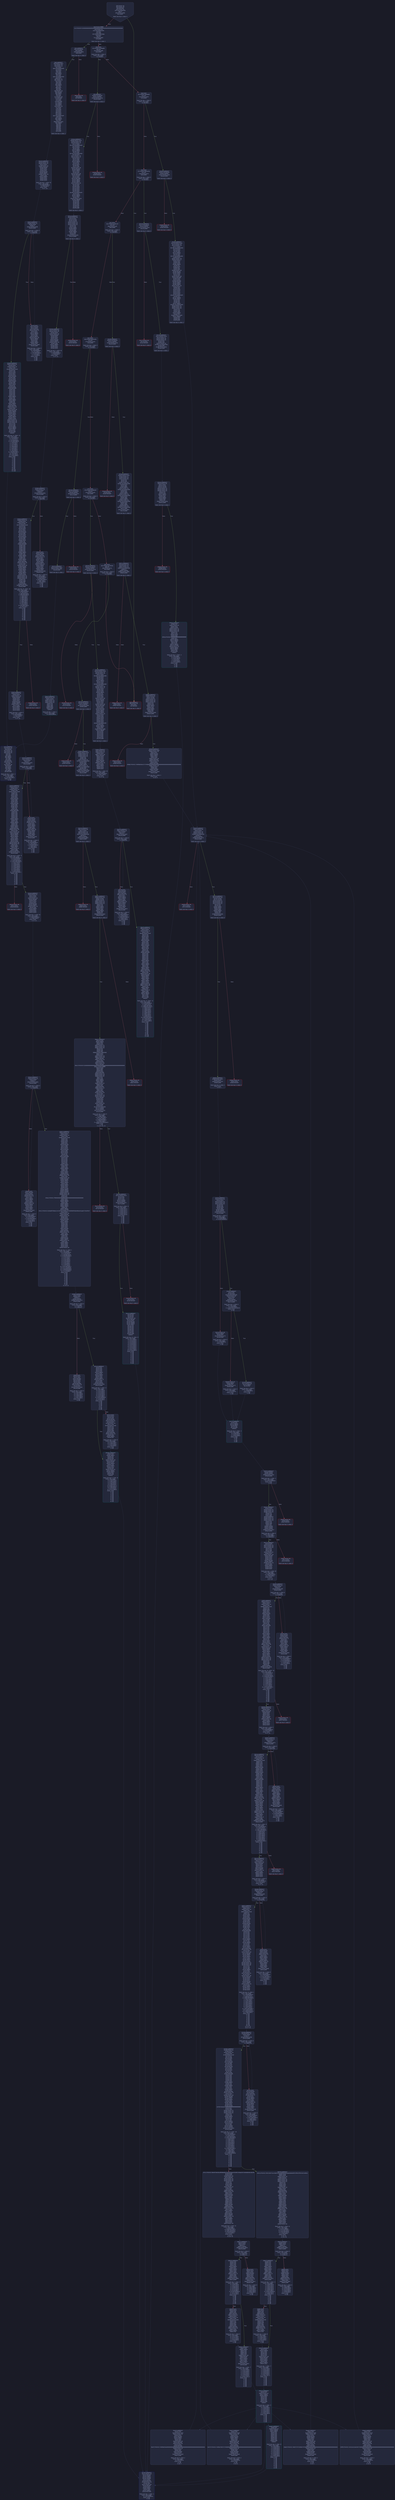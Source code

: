 digraph G {
    node [shape=box, style="filled, rounded", color="#565f89", fontcolor="#c0caf5", fontname="Helvetica", fillcolor="#24283b"];
    edge [color="#414868", fontcolor="#c0caf5", fontname="Helvetica"];
    bgcolor="#1a1b26";
    0 [ label = "[00] PUSH1 60
[02] PUSH1 40
[04] MSTORE
[05] PUSH1 04
[07] CALLDATASIZE
[08] LT
[09] PUSH2 008d
[0c] JUMPI

Stack size req: 0, sizeΔ: 0
" shape = invhouse]
    1 [ label = "[0d] PUSH4 ffffffff
[12] PUSH29 0100000000000000000000000000000000000000000000000000000000
[30] PUSH1 00
[32] CALLDATALOAD
[33] DIV
[34] AND
[35] PUSH4 04433bbc
[3a] DUP2
[3b] EQ
[3c] PUSH2 0092
[3f] JUMPI

Stack size req: 0, sizeΔ: 1
"]
    2 [ label = "[40] DUP1
[41] PUSH4 1078ad80
[46] EQ
[47] PUSH2 00ff
[4a] JUMPI

Stack size req: 1, sizeΔ: 0
Entry->Op usage:
	0->70:EQ:1
"]
    3 [ label = "[4b] DUP1
[4c] PUSH4 3f0ed0df
[51] EQ
[52] PUSH2 0164
[55] JUMPI

Stack size req: 1, sizeΔ: 0
Entry->Op usage:
	0->81:EQ:1
"]
    4 [ label = "[56] DUP1
[57] PUSH4 4fb2e45d
[5c] EQ
[5d] PUSH2 01c0
[60] JUMPI

Stack size req: 1, sizeΔ: 0
Entry->Op usage:
	0->92:EQ:1
"]
    5 [ label = "[61] DUP1
[62] PUSH4 6eadcc87
[67] EQ
[68] PUSH2 01df
[6b] JUMPI

Stack size req: 1, sizeΔ: 0
Entry->Op usage:
	0->103:EQ:1
"]
    6 [ label = "[6c] DUP1
[6d] PUSH4 8da5cb5b
[72] EQ
[73] PUSH2 0216
[76] JUMPI

Stack size req: 1, sizeΔ: 0
Entry->Op usage:
	0->114:EQ:1
"]
    7 [ label = "[77] DUP1
[78] PUSH4 d5eb0cbf
[7d] EQ
[7e] PUSH2 0229
[81] JUMPI

Stack size req: 1, sizeΔ: 0
Entry->Op usage:
	0->125:EQ:1
"]
    8 [ label = "[82] DUP1
[83] PUSH4 eee78595
[88] EQ
[89] PUSH2 027a
[8c] JUMPI

Stack size req: 1, sizeΔ: 0
Entry->Op usage:
	0->136:EQ:1
"]
    9 [ label = "[8d] JUMPDEST
[8e] PUSH1 00
[90] DUP1
[91] REVERT

Stack size req: 0, sizeΔ: 0
" color = "red"]
    10 [ label = "[92] JUMPDEST
[93] CALLVALUE
[94] ISZERO
[95] PUSH2 009d
[98] JUMPI

Stack size req: 0, sizeΔ: 0
"]
    11 [ label = "[99] PUSH1 00
[9b] DUP1
[9c] REVERT

Stack size req: 0, sizeΔ: 0
" color = "red"]
    12 [ label = "[9d] JUMPDEST
[9e] PUSH2 00e3
[a1] PUSH1 04
[a3] PUSH1 24
[a5] DUP2
[a6] CALLDATALOAD
[a7] DUP2
[a8] DUP2
[a9] ADD
[aa] SWAP1
[ab] DUP4
[ac] ADD
[ad] CALLDATALOAD
[ae] DUP1
[af] PUSH1 20
[b1] PUSH1 1f
[b3] DUP3
[b4] ADD
[b5] DUP2
[b6] SWAP1
[b7] DIV
[b8] DUP2
[b9] MUL
[ba] ADD
[bb] PUSH1 40
[bd] MLOAD
[be] SWAP1
[bf] DUP2
[c0] ADD
[c1] PUSH1 40
[c3] MSTORE
[c4] DUP2
[c5] DUP2
[c6] MSTORE
[c7] SWAP3
[c8] SWAP2
[c9] SWAP1
[ca] PUSH1 20
[cc] DUP5
[cd] ADD
[ce] DUP4
[cf] DUP4
[d0] DUP1
[d1] DUP3
[d2] DUP5
[d3] CALLDATACOPY
[d4] POP
[d5] SWAP5
[d6] SWAP7
[d7] POP
[d8] PUSH2 02a2
[db] SWAP6
[dc] POP
[dd] POP
[de] POP
[df] POP
[e0] POP
[e1] POP
[e2] JUMP

Stack size req: 0, sizeΔ: 2
"]
    13 [ label = "[e3] JUMPDEST
[e4] PUSH1 40
[e6] MLOAD
[e7] PUSH1 01
[e9] PUSH1 a0
[eb] PUSH1 02
[ed] EXP
[ee] SUB
[ef] SWAP1
[f0] SWAP2
[f1] AND
[f2] DUP2
[f3] MSTORE
[f4] PUSH1 20
[f6] ADD
[f7] PUSH1 40
[f9] MLOAD
[fa] DUP1
[fb] SWAP2
[fc] SUB
[fd] SWAP1
[fe] RETURN

Stack size req: 1, sizeΔ: -1
Entry->Op usage:
	0->241:AND:0
	0->243:MSTORE:1
Entry->Exit:
	0->😵
" color = "darkblue"]
    14 [ label = "[ff] JUMPDEST
[0100] CALLVALUE
[0101] ISZERO
[0102] PUSH2 010a
[0105] JUMPI

Stack size req: 0, sizeΔ: 0
"]
    15 [ label = "[0106] PUSH1 00
[0108] DUP1
[0109] REVERT

Stack size req: 0, sizeΔ: 0
" color = "red"]
    16 [ label = "[010a] JUMPDEST
[010b] PUSH2 0150
[010e] PUSH1 04
[0110] PUSH1 24
[0112] DUP2
[0113] CALLDATALOAD
[0114] DUP2
[0115] DUP2
[0116] ADD
[0117] SWAP1
[0118] DUP4
[0119] ADD
[011a] CALLDATALOAD
[011b] DUP1
[011c] PUSH1 20
[011e] PUSH1 1f
[0120] DUP3
[0121] ADD
[0122] DUP2
[0123] SWAP1
[0124] DIV
[0125] DUP2
[0126] MUL
[0127] ADD
[0128] PUSH1 40
[012a] MLOAD
[012b] SWAP1
[012c] DUP2
[012d] ADD
[012e] PUSH1 40
[0130] MSTORE
[0131] DUP2
[0132] DUP2
[0133] MSTORE
[0134] SWAP3
[0135] SWAP2
[0136] SWAP1
[0137] PUSH1 20
[0139] DUP5
[013a] ADD
[013b] DUP4
[013c] DUP4
[013d] DUP1
[013e] DUP3
[013f] DUP5
[0140] CALLDATACOPY
[0141] POP
[0142] SWAP5
[0143] SWAP7
[0144] POP
[0145] PUSH2 031a
[0148] SWAP6
[0149] POP
[014a] POP
[014b] POP
[014c] POP
[014d] POP
[014e] POP
[014f] JUMP

Stack size req: 0, sizeΔ: 2
"]
    17 [ label = "[0150] JUMPDEST
[0151] PUSH1 40
[0153] MLOAD
[0154] SWAP1
[0155] ISZERO
[0156] ISZERO
[0157] DUP2
[0158] MSTORE
[0159] PUSH1 20
[015b] ADD
[015c] PUSH1 40
[015e] MLOAD
[015f] DUP1
[0160] SWAP2
[0161] SUB
[0162] SWAP1
[0163] RETURN

Stack size req: 1, sizeΔ: -1
Entry->Op usage:
	0->341:ISZERO:0
Entry->Exit:
	0->😵
" color = "darkblue"]
    18 [ label = "[0164] JUMPDEST
[0165] CALLVALUE
[0166] ISZERO
[0167] PUSH2 016f
[016a] JUMPI

Stack size req: 0, sizeΔ: 0
"]
    19 [ label = "[016b] PUSH1 00
[016d] DUP1
[016e] REVERT

Stack size req: 0, sizeΔ: 0
" color = "red"]
    20 [ label = "[016f] JUMPDEST
[0170] PUSH2 0150
[0173] PUSH1 04
[0175] PUSH1 24
[0177] DUP2
[0178] CALLDATALOAD
[0179] DUP2
[017a] DUP2
[017b] ADD
[017c] SWAP1
[017d] DUP4
[017e] ADD
[017f] CALLDATALOAD
[0180] DUP1
[0181] PUSH1 20
[0183] PUSH1 1f
[0185] DUP3
[0186] ADD
[0187] DUP2
[0188] SWAP1
[0189] DIV
[018a] DUP2
[018b] MUL
[018c] ADD
[018d] PUSH1 40
[018f] MLOAD
[0190] SWAP1
[0191] DUP2
[0192] ADD
[0193] PUSH1 40
[0195] MSTORE
[0196] DUP2
[0197] DUP2
[0198] MSTORE
[0199] SWAP3
[019a] SWAP2
[019b] SWAP1
[019c] PUSH1 20
[019e] DUP5
[019f] ADD
[01a0] DUP4
[01a1] DUP4
[01a2] DUP1
[01a3] DUP3
[01a4] DUP5
[01a5] CALLDATACOPY
[01a6] POP
[01a7] SWAP5
[01a8] SWAP7
[01a9] POP
[01aa] POP
[01ab] POP
[01ac] SWAP3
[01ad] CALLDATALOAD
[01ae] PUSH1 01
[01b0] PUSH1 a0
[01b2] PUSH1 02
[01b4] EXP
[01b5] SUB
[01b6] AND
[01b7] SWAP3
[01b8] POP
[01b9] PUSH2 0560
[01bc] SWAP2
[01bd] POP
[01be] POP
[01bf] JUMP

Stack size req: 0, sizeΔ: 3
"]
    21 [ label = "[01c0] JUMPDEST
[01c1] CALLVALUE
[01c2] ISZERO
[01c3] PUSH2 01cb
[01c6] JUMPI

Stack size req: 0, sizeΔ: 0
"]
    22 [ label = "[01c7] PUSH1 00
[01c9] DUP1
[01ca] REVERT

Stack size req: 0, sizeΔ: 0
" color = "red"]
    23 [ label = "[01cb] JUMPDEST
[01cc] PUSH2 0150
[01cf] PUSH1 01
[01d1] PUSH1 a0
[01d3] PUSH1 02
[01d5] EXP
[01d6] SUB
[01d7] PUSH1 04
[01d9] CALLDATALOAD
[01da] AND
[01db] PUSH2 092e
[01de] JUMP

Stack size req: 0, sizeΔ: 2
"]
    24 [ label = "[01df] JUMPDEST
[01e0] CALLVALUE
[01e1] ISZERO
[01e2] PUSH2 01ea
[01e5] JUMPI

Stack size req: 0, sizeΔ: 0
"]
    25 [ label = "[01e6] PUSH1 00
[01e8] DUP1
[01e9] REVERT

Stack size req: 0, sizeΔ: 0
" color = "red"]
    26 [ label = "[01ea] JUMPDEST
[01eb] PUSH2 0150
[01ee] PUSH1 01
[01f0] PUSH1 a0
[01f2] PUSH1 02
[01f4] EXP
[01f5] SUB
[01f6] PUSH1 04
[01f8] CALLDATALOAD
[01f9] DUP2
[01fa] AND
[01fb] SWAP1
[01fc] PUSH1 24
[01fe] CALLDATALOAD
[01ff] DUP2
[0200] AND
[0201] SWAP1
[0202] PUSH1 44
[0204] CALLDATALOAD
[0205] DUP2
[0206] AND
[0207] SWAP1
[0208] PUSH1 64
[020a] CALLDATALOAD
[020b] DUP2
[020c] AND
[020d] SWAP1
[020e] PUSH1 84
[0210] CALLDATALOAD
[0211] AND
[0212] PUSH2 097c
[0215] JUMP

Stack size req: 0, sizeΔ: 6
"]
    27 [ label = "[0216] JUMPDEST
[0217] CALLVALUE
[0218] ISZERO
[0219] PUSH2 0221
[021c] JUMPI

Stack size req: 0, sizeΔ: 0
"]
    28 [ label = "[021d] PUSH1 00
[021f] DUP1
[0220] REVERT

Stack size req: 0, sizeΔ: 0
" color = "red"]
    29 [ label = "[0221] JUMPDEST
[0222] PUSH2 00e3
[0225] PUSH2 0aec
[0228] JUMP

Stack size req: 0, sizeΔ: 1
"]
    30 [ label = "[0229] JUMPDEST
[022a] CALLVALUE
[022b] ISZERO
[022c] PUSH2 0234
[022f] JUMPI

Stack size req: 0, sizeΔ: 0
"]
    31 [ label = "[0230] PUSH1 00
[0232] DUP1
[0233] REVERT

Stack size req: 0, sizeΔ: 0
" color = "red"]
    32 [ label = "[0234] JUMPDEST
[0235] PUSH2 0150
[0238] PUSH1 04
[023a] PUSH1 24
[023c] DUP2
[023d] CALLDATALOAD
[023e] DUP2
[023f] DUP2
[0240] ADD
[0241] SWAP1
[0242] DUP4
[0243] ADD
[0244] CALLDATALOAD
[0245] DUP1
[0246] PUSH1 20
[0248] PUSH1 1f
[024a] DUP3
[024b] ADD
[024c] DUP2
[024d] SWAP1
[024e] DIV
[024f] DUP2
[0250] MUL
[0251] ADD
[0252] PUSH1 40
[0254] MLOAD
[0255] SWAP1
[0256] DUP2
[0257] ADD
[0258] PUSH1 40
[025a] MSTORE
[025b] DUP2
[025c] DUP2
[025d] MSTORE
[025e] SWAP3
[025f] SWAP2
[0260] SWAP1
[0261] PUSH1 20
[0263] DUP5
[0264] ADD
[0265] DUP4
[0266] DUP4
[0267] DUP1
[0268] DUP3
[0269] DUP5
[026a] CALLDATACOPY
[026b] POP
[026c] SWAP5
[026d] SWAP7
[026e] POP
[026f] PUSH2 0afb
[0272] SWAP6
[0273] POP
[0274] POP
[0275] POP
[0276] POP
[0277] POP
[0278] POP
[0279] JUMP

Stack size req: 0, sizeΔ: 2
"]
    33 [ label = "[027a] JUMPDEST
[027b] CALLVALUE
[027c] ISZERO
[027d] PUSH2 0285
[0280] JUMPI

Stack size req: 0, sizeΔ: 0
"]
    34 [ label = "[0281] PUSH1 00
[0283] DUP1
[0284] REVERT

Stack size req: 0, sizeΔ: 0
" color = "red"]
    35 [ label = "[0285] JUMPDEST
[0286] PUSH2 0150
[0289] PUSH1 01
[028b] PUSH1 a0
[028d] PUSH1 02
[028f] EXP
[0290] SUB
[0291] PUSH1 04
[0293] CALLDATALOAD
[0294] DUP2
[0295] AND
[0296] SWAP1
[0297] PUSH1 24
[0299] CALLDATALOAD
[029a] AND
[029b] PUSH1 44
[029d] CALLDATALOAD
[029e] PUSH2 0b74
[02a1] JUMP

Stack size req: 0, sizeΔ: 4
"]
    36 [ label = "[02a2] JUMPDEST
[02a3] PUSH1 00
[02a5] PUSH1 01
[02a7] DUP3
[02a8] PUSH1 40
[02aa] MLOAD
[02ab] DUP1
[02ac] DUP3
[02ad] DUP1
[02ae] MLOAD
[02af] SWAP1
[02b0] PUSH1 20
[02b2] ADD
[02b3] SWAP1
[02b4] DUP1
[02b5] DUP4
[02b6] DUP4

Stack size req: 1, sizeΔ: 10
Entry->Op usage:
	0->686:MLOAD:0
	0->690:ADD:1
Entry->Exit:
	0->7, 10
"]
    37 [ label = "[02b7] JUMPDEST
[02b8] PUSH1 20
[02ba] DUP4
[02bb] LT
[02bc] PUSH2 02d6
[02bf] JUMPI

Stack size req: 3, sizeΔ: 0
Entry->Op usage:
	2->699:LT:0
"]
    38 [ label = "[02c0] DUP1
[02c1] MLOAD
[02c2] DUP3
[02c3] MSTORE
[02c4] PUSH1 1f
[02c6] NOT
[02c7] SWAP1
[02c8] SWAP3
[02c9] ADD
[02ca] SWAP2
[02cb] PUSH1 20
[02cd] SWAP2
[02ce] DUP3
[02cf] ADD
[02d0] SWAP2
[02d1] ADD
[02d2] PUSH2 02b7
[02d5] JUMP

Stack size req: 3, sizeΔ: 0
Entry->Op usage:
	0->705:MLOAD:0
	0->721:ADD:1
	1->707:MSTORE:0
	1->719:ADD:1
	2->713:ADD:0
Entry->Exit:
	0->😵
	1->😵
	2->😵
"]
    39 [ label = "[02d6] JUMPDEST
[02d7] PUSH1 01
[02d9] DUP4
[02da] PUSH1 20
[02dc] SUB
[02dd] PUSH2 0100
[02e0] EXP
[02e1] SUB
[02e2] DUP1
[02e3] NOT
[02e4] DUP3
[02e5] MLOAD
[02e6] AND
[02e7] DUP2
[02e8] DUP5
[02e9] MLOAD
[02ea] AND
[02eb] DUP1
[02ec] DUP3
[02ed] OR
[02ee] DUP6
[02ef] MSTORE
[02f0] POP
[02f1] POP
[02f2] POP
[02f3] POP
[02f4] POP
[02f5] POP
[02f6] SWAP1
[02f7] POP
[02f8] ADD
[02f9] SWAP2
[02fa] POP
[02fb] POP
[02fc] SWAP1
[02fd] DUP2
[02fe] MSTORE
[02ff] PUSH1 20
[0301] ADD
[0302] PUSH1 40
[0304] MLOAD
[0305] SWAP1
[0306] DUP2
[0307] SWAP1
[0308] SUB
[0309] SWAP1
[030a] SHA3
[030b] SLOAD
[030c] PUSH1 01
[030e] PUSH1 a0
[0310] PUSH1 02
[0312] EXP
[0313] SUB
[0314] AND
[0315] SWAP3
[0316] SWAP2
[0317] POP
[0318] POP
[0319] JUMP
Indirect!

Stack size req: 12, sizeΔ: -11
Entry->Op usage:
	0->741:MLOAD:0
	0->755:POP:0
	1->745:MLOAD:0
	1->751:MSTORE:0
	1->756:POP:0
	2->732:SUB:1
	2->757:POP:0
	3->760:ADD:0
	4->759:POP:0
	5->760:ADD:1
	6->763:POP:0
	7->762:POP:0
	8->766:MSTORE:1
	9->792:POP:0
	10->791:POP:0
	11->793:JUMP:0
Entry->Exit:
	0->😵
	1->😵
	2->😵
	3->😵
	4->😵
	5->😵
	6->😵
	7->😵
	8->😵
	9->😵
	10->😵
	11->😵
" color = "teal"]
    40 [ label = "[031a] JUMPDEST
[031b] PUSH1 00
[031d] DUP1
[031e] SLOAD
[031f] CALLER
[0320] PUSH1 01
[0322] PUSH1 a0
[0324] PUSH1 02
[0326] EXP
[0327] SUB
[0328] SWAP1
[0329] DUP2
[032a] AND
[032b] SWAP2
[032c] AND
[032d] EQ
[032e] PUSH2 0336
[0331] JUMPI

Stack size req: 0, sizeΔ: 1
"]
    41 [ label = "[0332] PUSH1 00
[0334] DUP1
[0335] REVERT

Stack size req: 0, sizeΔ: 0
" color = "red"]
    42 [ label = "[0336] JUMPDEST
[0337] PUSH1 00
[0339] PUSH1 01
[033b] DUP4
[033c] PUSH1 40
[033e] MLOAD
[033f] DUP1
[0340] DUP3
[0341] DUP1
[0342] MLOAD
[0343] SWAP1
[0344] PUSH1 20
[0346] ADD
[0347] SWAP1
[0348] DUP1
[0349] DUP4
[034a] DUP4

Stack size req: 2, sizeΔ: 10
Entry->Op usage:
	1->834:MLOAD:0
	1->838:ADD:1
Entry->Exit:
	1->7, 11
"]
    43 [ label = "[034b] JUMPDEST
[034c] PUSH1 20
[034e] DUP4
[034f] LT
[0350] PUSH2 036a
[0353] JUMPI

Stack size req: 3, sizeΔ: 0
Entry->Op usage:
	2->847:LT:0
"]
    44 [ label = "[0354] DUP1
[0355] MLOAD
[0356] DUP3
[0357] MSTORE
[0358] PUSH1 1f
[035a] NOT
[035b] SWAP1
[035c] SWAP3
[035d] ADD
[035e] SWAP2
[035f] PUSH1 20
[0361] SWAP2
[0362] DUP3
[0363] ADD
[0364] SWAP2
[0365] ADD
[0366] PUSH2 034b
[0369] JUMP

Stack size req: 3, sizeΔ: 0
Entry->Op usage:
	0->853:MLOAD:0
	0->869:ADD:1
	1->855:MSTORE:0
	1->867:ADD:1
	2->861:ADD:0
Entry->Exit:
	0->😵
	1->😵
	2->😵
"]
    45 [ label = "[036a] JUMPDEST
[036b] PUSH1 01
[036d] DUP4
[036e] PUSH1 20
[0370] SUB
[0371] PUSH2 0100
[0374] EXP
[0375] SUB
[0376] DUP1
[0377] NOT
[0378] DUP3
[0379] MLOAD
[037a] AND
[037b] DUP2
[037c] DUP5
[037d] MLOAD
[037e] AND
[037f] DUP1
[0380] DUP3
[0381] OR
[0382] DUP6
[0383] MSTORE
[0384] POP
[0385] POP
[0386] POP
[0387] POP
[0388] POP
[0389] POP
[038a] SWAP1
[038b] POP
[038c] ADD
[038d] SWAP2
[038e] POP
[038f] POP
[0390] SWAP1
[0391] DUP2
[0392] MSTORE
[0393] PUSH1 20
[0395] ADD
[0396] PUSH1 40
[0398] MLOAD
[0399] SWAP1
[039a] DUP2
[039b] SWAP1
[039c] SUB
[039d] SWAP1
[039e] SHA3
[039f] SLOAD
[03a0] PUSH1 01
[03a2] PUSH1 a0
[03a4] PUSH1 02
[03a6] EXP
[03a7] SUB
[03a8] AND
[03a9] EQ
[03aa] ISZERO
[03ab] PUSH2 03b3
[03ae] JUMPI

Stack size req: 10, sizeΔ: -10
Entry->Op usage:
	0->889:MLOAD:0
	0->903:POP:0
	1->893:MLOAD:0
	1->899:MSTORE:0
	1->904:POP:0
	2->880:SUB:1
	2->905:POP:0
	3->908:ADD:0
	4->907:POP:0
	5->908:ADD:1
	6->911:POP:0
	7->910:POP:0
	8->914:MSTORE:1
	9->937:EQ:1
Entry->Exit:
	0->😵
	1->😵
	2->😵
	3->😵
	4->😵
	5->😵
	6->😵
	7->😵
	8->😵
	9->😵
"]
    46 [ label = "[03af] PUSH1 00
[03b1] DUP1
[03b2] REVERT

Stack size req: 0, sizeΔ: 0
" color = "red"]
    47 [ label = "[03b3] JUMPDEST
[03b4] PUSH1 01
[03b6] DUP3
[03b7] PUSH1 40
[03b9] MLOAD
[03ba] DUP1
[03bb] DUP3
[03bc] DUP1
[03bd] MLOAD
[03be] SWAP1
[03bf] PUSH1 20
[03c1] ADD
[03c2] SWAP1
[03c3] DUP1
[03c4] DUP4
[03c5] DUP4

Stack size req: 2, sizeΔ: 9
Entry->Op usage:
	1->957:MLOAD:0
	1->961:ADD:1
Entry->Exit:
	1->7, 10
"]
    48 [ label = "[03c6] JUMPDEST
[03c7] PUSH1 20
[03c9] DUP4
[03ca] LT
[03cb] PUSH2 03e5
[03ce] JUMPI

Stack size req: 3, sizeΔ: 0
Entry->Op usage:
	2->970:LT:0
"]
    49 [ label = "[03cf] DUP1
[03d0] MLOAD
[03d1] DUP3
[03d2] MSTORE
[03d3] PUSH1 1f
[03d5] NOT
[03d6] SWAP1
[03d7] SWAP3
[03d8] ADD
[03d9] SWAP2
[03da] PUSH1 20
[03dc] SWAP2
[03dd] DUP3
[03de] ADD
[03df] SWAP2
[03e0] ADD
[03e1] PUSH2 03c6
[03e4] JUMP

Stack size req: 3, sizeΔ: 0
Entry->Op usage:
	0->976:MLOAD:0
	0->992:ADD:1
	1->978:MSTORE:0
	1->990:ADD:1
	2->984:ADD:0
Entry->Exit:
	0->😵
	1->😵
	2->😵
"]
    50 [ label = "[03e5] JUMPDEST
[03e6] PUSH1 01
[03e8] DUP4
[03e9] PUSH1 20
[03eb] SUB
[03ec] PUSH2 0100
[03ef] EXP
[03f0] SUB
[03f1] DUP1
[03f2] NOT
[03f3] DUP3
[03f4] MLOAD
[03f5] AND
[03f6] DUP2
[03f7] DUP5
[03f8] MLOAD
[03f9] AND
[03fa] DUP1
[03fb] DUP3
[03fc] OR
[03fd] DUP6
[03fe] MSTORE
[03ff] POP
[0400] POP
[0401] POP
[0402] POP
[0403] POP
[0404] POP
[0405] SWAP1
[0406] POP
[0407] ADD
[0408] SWAP2
[0409] POP
[040a] POP
[040b] SWAP1
[040c] DUP2
[040d] MSTORE
[040e] PUSH1 20
[0410] ADD
[0411] PUSH1 40
[0413] MLOAD
[0414] SWAP1
[0415] DUP2
[0416] SWAP1
[0417] SUB
[0418] SWAP1
[0419] SHA3
[041a] SLOAD
[041b] PUSH1 a0
[041d] PUSH1 02
[041f] EXP
[0420] SWAP1
[0421] DIV
[0422] PUSH1 ff
[0424] AND
[0425] ISZERO
[0426] PUSH2 042e
[0429] JUMPI

Stack size req: 9, sizeΔ: -9
Entry->Op usage:
	0->1012:MLOAD:0
	0->1026:POP:0
	1->1016:MLOAD:0
	1->1022:MSTORE:0
	1->1027:POP:0
	2->1003:SUB:1
	2->1028:POP:0
	3->1031:ADD:0
	4->1030:POP:0
	5->1031:ADD:1
	6->1034:POP:0
	7->1033:POP:0
	8->1037:MSTORE:1
Entry->Exit:
	0->😵
	1->😵
	2->😵
	3->😵
	4->😵
	5->😵
	6->😵
	7->😵
	8->😵
"]
    51 [ label = "[042a] PUSH1 00
[042c] DUP1
[042d] REVERT

Stack size req: 0, sizeΔ: 0
" color = "red"]
    52 [ label = "[042e] JUMPDEST
[042f] PUSH1 01
[0431] DUP1
[0432] DUP4
[0433] PUSH1 40
[0435] MLOAD
[0436] DUP1
[0437] DUP3
[0438] DUP1
[0439] MLOAD
[043a] SWAP1
[043b] PUSH1 20
[043d] ADD
[043e] SWAP1
[043f] DUP1
[0440] DUP4
[0441] DUP4

Stack size req: 2, sizeΔ: 10
Entry->Op usage:
	1->1081:MLOAD:0
	1->1085:ADD:1
Entry->Exit:
	1->7, 11
"]
    53 [ label = "[0442] JUMPDEST
[0443] PUSH1 20
[0445] DUP4
[0446] LT
[0447] PUSH2 0461
[044a] JUMPI

Stack size req: 3, sizeΔ: 0
Entry->Op usage:
	2->1094:LT:0
"]
    54 [ label = "[044b] DUP1
[044c] MLOAD
[044d] DUP3
[044e] MSTORE
[044f] PUSH1 1f
[0451] NOT
[0452] SWAP1
[0453] SWAP3
[0454] ADD
[0455] SWAP2
[0456] PUSH1 20
[0458] SWAP2
[0459] DUP3
[045a] ADD
[045b] SWAP2
[045c] ADD
[045d] PUSH2 0442
[0460] JUMP

Stack size req: 3, sizeΔ: 0
Entry->Op usage:
	0->1100:MLOAD:0
	0->1116:ADD:1
	1->1102:MSTORE:0
	1->1114:ADD:1
	2->1108:ADD:0
Entry->Exit:
	0->😵
	1->😵
	2->😵
"]
    55 [ label = "[0461] JUMPDEST
[0462] PUSH1 01
[0464] DUP4
[0465] PUSH1 20
[0467] SUB
[0468] PUSH2 0100
[046b] EXP
[046c] SUB
[046d] DUP1
[046e] NOT
[046f] DUP3
[0470] MLOAD
[0471] AND
[0472] DUP2
[0473] DUP5
[0474] MLOAD
[0475] AND
[0476] DUP1
[0477] DUP3
[0478] OR
[0479] DUP6
[047a] MSTORE
[047b] POP
[047c] POP
[047d] POP
[047e] POP
[047f] POP
[0480] POP
[0481] SWAP1
[0482] POP
[0483] ADD
[0484] SWAP2
[0485] POP
[0486] POP
[0487] SWAP1
[0488] DUP2
[0489] MSTORE
[048a] PUSH1 20
[048c] ADD
[048d] PUSH1 40
[048f] MLOAD
[0490] SWAP1
[0491] DUP2
[0492] SWAP1
[0493] SUB
[0494] SWAP1
[0495] SHA3
[0496] DUP1
[0497] SLOAD
[0498] SWAP2
[0499] ISZERO
[049a] ISZERO
[049b] PUSH1 a0
[049d] PUSH1 02
[049f] EXP
[04a0] MUL
[04a1] PUSH21 ff0000000000000000000000000000000000000000
[04b7] NOT
[04b8] SWAP1
[04b9] SWAP3
[04ba] AND
[04bb] SWAP2
[04bc] SWAP1
[04bd] SWAP2
[04be] OR
[04bf] SWAP1
[04c0] SSTORE
[04c1] PUSH32 b29a08f789ebc3c4156c4a73faf8c27caf28096f95bb489a5e5aab4735d3f927
[04e2] DUP3
[04e3] PUSH1 40
[04e5] MLOAD
[04e6] PUSH1 20
[04e8] DUP1
[04e9] DUP3
[04ea] MSTORE
[04eb] DUP2
[04ec] SWAP1
[04ed] DUP2
[04ee] ADD
[04ef] DUP4
[04f0] DUP2
[04f1] DUP2
[04f2] MLOAD
[04f3] DUP2
[04f4] MSTORE
[04f5] PUSH1 20
[04f7] ADD
[04f8] SWAP2
[04f9] POP
[04fa] DUP1
[04fb] MLOAD
[04fc] SWAP1
[04fd] PUSH1 20
[04ff] ADD
[0500] SWAP1
[0501] DUP1
[0502] DUP4
[0503] DUP4
[0504] PUSH1 00

Stack size req: 12, sizeΔ: 1
Entry->Op usage:
	0->1136:MLOAD:0
	0->1150:POP:0
	1->1140:MLOAD:0
	1->1146:MSTORE:0
	1->1151:POP:0
	2->1127:SUB:1
	2->1152:POP:0
	3->1155:ADD:0
	4->1154:POP:0
	5->1155:ADD:1
	6->1158:POP:0
	7->1157:POP:0
	8->1161:MSTORE:1
	9->1177:ISZERO:0
	11->1266:MLOAD:0
	11->1275:MLOAD:0
	11->1279:ADD:1
Entry->Exit:
	0->😵
	1->😵
	2->😵
	3->😵
	4->😵
	5->😵
	6->😵
	7->😵
	8->😵
	9->😵
	11->9, 12
"]
    56 [ label = "[0506] JUMPDEST
[0507] DUP4
[0508] DUP2
[0509] LT
[050a] ISZERO
[050b] PUSH2 051e
[050e] JUMPI

Stack size req: 4, sizeΔ: 0
Entry->Op usage:
	0->1289:LT:0
	3->1289:LT:1
"]
    57 [ label = "[050f] DUP1
[0510] DUP3
[0511] ADD
[0512] MLOAD
[0513] DUP4
[0514] DUP3
[0515] ADD
[0516] MSTORE
[0517] PUSH1 20
[0519] ADD
[051a] PUSH2 0506
[051d] JUMP

Stack size req: 3, sizeΔ: 0
Entry->Op usage:
	0->1297:ADD:1
	0->1301:ADD:0
	0->1305:ADD:1
	1->1297:ADD:0
	2->1301:ADD:1
Entry->Exit:
	0->😵
"]
    58 [ label = "[051e] JUMPDEST
[051f] POP
[0520] POP
[0521] POP
[0522] POP
[0523] SWAP1
[0524] POP
[0525] SWAP1
[0526] DUP2
[0527] ADD
[0528] SWAP1
[0529] PUSH1 1f
[052b] AND
[052c] DUP1
[052d] ISZERO
[052e] PUSH2 054b
[0531] JUMPI

Stack size req: 7, sizeΔ: -5
Entry->Op usage:
	0->1311:POP:0
	1->1312:POP:0
	2->1313:POP:0
	3->1314:POP:0
	4->1319:ADD:0
	4->1323:AND:1
	4->1325:ISZERO:0
	5->1316:POP:0
	6->1319:ADD:1
Entry->Exit:
	0->😵
	1->😵
	2->😵
	3->😵
	4->0
	5->😵
	6->😵
"]
    59 [ label = "[0532] DUP1
[0533] DUP3
[0534] SUB
[0535] DUP1
[0536] MLOAD
[0537] PUSH1 01
[0539] DUP4
[053a] PUSH1 20
[053c] SUB
[053d] PUSH2 0100
[0540] EXP
[0541] SUB
[0542] NOT
[0543] AND
[0544] DUP2
[0545] MSTORE
[0546] PUSH1 20
[0548] ADD
[0549] SWAP2
[054a] POP

Stack size req: 2, sizeΔ: 0
Entry->Op usage:
	0->1332:SUB:1
	0->1340:SUB:1
	1->1332:SUB:0
	1->1354:POP:0
Entry->Exit:
	1->😵
"]
    60 [ label = "[054b] JUMPDEST
[054c] POP
[054d] SWAP3
[054e] POP
[054f] POP
[0550] POP
[0551] PUSH1 40
[0553] MLOAD
[0554] DUP1
[0555] SWAP2
[0556] SUB
[0557] SWAP1
[0558] LOG1
[0559] POP
[055a] PUSH1 01
[055c] SWAP2
[055d] SWAP1
[055e] POP
[055f] JUMP
Indirect!

Stack size req: 9, sizeΔ: -8
Entry->Op usage:
	0->1356:POP:0
	1->1366:SUB:0
	2->1359:POP:0
	3->1360:POP:0
	4->1358:POP:0
	5->1368:LOG1:2
	6->1369:POP:0
	7->1374:POP:0
	8->1375:JUMP:0
Entry->Exit:
	0->😵
	1->😵
	2->😵
	3->😵
	4->😵
	5->😵
	6->😵
	7->😵
	8->😵
" color = "teal"]
    61 [ label = "[0560] JUMPDEST
[0561] PUSH1 00
[0563] DUP1
[0564] PUSH1 40
[0566] PUSH1 44
[0568] CALLDATASIZE
[0569] LT
[056a] ISZERO
[056b] PUSH2 0573
[056e] JUMPI

Stack size req: 0, sizeΔ: 3
"]
    62 [ label = "[056f] PUSH1 00
[0571] DUP1
[0572] REVERT

Stack size req: 0, sizeΔ: 0
" color = "red"]
    63 [ label = "[0573] JUMPDEST
[0574] PUSH1 00
[0576] SLOAD
[0577] CALLER
[0578] PUSH1 01
[057a] PUSH1 a0
[057c] PUSH1 02
[057e] EXP
[057f] SUB
[0580] SWAP1
[0581] DUP2
[0582] AND
[0583] SWAP2
[0584] AND
[0585] EQ
[0586] PUSH2 058e
[0589] JUMPI

Stack size req: 0, sizeΔ: 0
"]
    64 [ label = "[058a] PUSH1 00
[058c] DUP1
[058d] REVERT

Stack size req: 0, sizeΔ: 0
" color = "red"]
    65 [ label = "[058e] JUMPDEST
[058f] PUSH2 0597
[0592] DUP5
[0593] PUSH2 0c3f
[0596] JUMP

Stack size req: 4, sizeΔ: 2
Entry->Exit:
	3->0, 5
"]
    66 [ label = "[0597] JUMPDEST
[0598] ISZERO
[0599] ISZERO
[059a] PUSH2 05a2
[059d] JUMPI

Stack size req: 1, sizeΔ: -1
Entry->Op usage:
	0->1432:ISZERO:0
Entry->Exit:
	0->😵
"]
    67 [ label = "[059e] PUSH1 00
[05a0] DUP1
[05a1] REVERT

Stack size req: 0, sizeΔ: 0
" color = "red"]
    68 [ label = "[05a2] JUMPDEST
[05a3] DUP4
[05a4] PUSH1 01
[05a6] PUSH1 a0
[05a8] PUSH1 02
[05aa] EXP
[05ab] SUB
[05ac] AND
[05ad] ADDRESS
[05ae] PUSH1 01
[05b0] PUSH1 a0
[05b2] PUSH1 02
[05b4] EXP
[05b5] SUB
[05b6] AND
[05b7] EQ
[05b8] ISZERO
[05b9] ISZERO
[05ba] ISZERO
[05bb] PUSH2 05c3
[05be] JUMPI

Stack size req: 4, sizeΔ: 0
Entry->Op usage:
	3->1452:AND:1
	3->1463:EQ:1
"]
    69 [ label = "[05bf] PUSH1 00
[05c1] DUP1
[05c2] REVERT

Stack size req: 0, sizeΔ: 0
" color = "red"]
    70 [ label = "[05c3] JUMPDEST
[05c4] DUP4
[05c5] PUSH1 01
[05c7] PUSH1 a0
[05c9] PUSH1 02
[05cb] EXP
[05cc] SUB
[05cd] AND
[05ce] PUSH1 01
[05d0] DUP7
[05d1] PUSH1 40
[05d3] MLOAD
[05d4] DUP1
[05d5] DUP3
[05d6] DUP1
[05d7] MLOAD
[05d8] SWAP1
[05d9] PUSH1 20
[05db] ADD
[05dc] SWAP1
[05dd] DUP1
[05de] DUP4
[05df] DUP4

Stack size req: 5, sizeΔ: 10
Entry->Op usage:
	3->1485:AND:1
	4->1495:MLOAD:0
	4->1499:ADD:1
Entry->Exit:
	3->9, 13
	4->7, 14
"]
    71 [ label = "[05e0] JUMPDEST
[05e1] PUSH1 20
[05e3] DUP4
[05e4] LT
[05e5] PUSH2 05ff
[05e8] JUMPI

Stack size req: 3, sizeΔ: 0
Entry->Op usage:
	2->1508:LT:0
"]
    72 [ label = "[05e9] DUP1
[05ea] MLOAD
[05eb] DUP3
[05ec] MSTORE
[05ed] PUSH1 1f
[05ef] NOT
[05f0] SWAP1
[05f1] SWAP3
[05f2] ADD
[05f3] SWAP2
[05f4] PUSH1 20
[05f6] SWAP2
[05f7] DUP3
[05f8] ADD
[05f9] SWAP2
[05fa] ADD
[05fb] PUSH2 05e0
[05fe] JUMP

Stack size req: 3, sizeΔ: 0
Entry->Op usage:
	0->1514:MLOAD:0
	0->1530:ADD:1
	1->1516:MSTORE:0
	1->1528:ADD:1
	2->1522:ADD:0
Entry->Exit:
	0->😵
	1->😵
	2->😵
"]
    73 [ label = "[05ff] JUMPDEST
[0600] PUSH1 01
[0602] DUP4
[0603] PUSH1 20
[0605] SUB
[0606] PUSH2 0100
[0609] EXP
[060a] SUB
[060b] DUP1
[060c] NOT
[060d] DUP3
[060e] MLOAD
[060f] AND
[0610] DUP2
[0611] DUP5
[0612] MLOAD
[0613] AND
[0614] DUP1
[0615] DUP3
[0616] OR
[0617] DUP6
[0618] MSTORE
[0619] POP
[061a] POP
[061b] POP
[061c] POP
[061d] POP
[061e] POP
[061f] SWAP1
[0620] POP
[0621] ADD
[0622] SWAP2
[0623] POP
[0624] POP
[0625] SWAP1
[0626] DUP2
[0627] MSTORE
[0628] PUSH1 20
[062a] ADD
[062b] PUSH1 40
[062d] MLOAD
[062e] SWAP1
[062f] DUP2
[0630] SWAP1
[0631] SUB
[0632] SWAP1
[0633] SHA3
[0634] SLOAD
[0635] PUSH1 01
[0637] PUSH1 a0
[0639] PUSH1 02
[063b] EXP
[063c] SUB
[063d] AND
[063e] EQ
[063f] ISZERO
[0640] PUSH2 0648
[0643] JUMPI

Stack size req: 10, sizeΔ: -10
Entry->Op usage:
	0->1550:MLOAD:0
	0->1564:POP:0
	1->1554:MLOAD:0
	1->1560:MSTORE:0
	1->1565:POP:0
	2->1541:SUB:1
	2->1566:POP:0
	3->1569:ADD:0
	4->1568:POP:0
	5->1569:ADD:1
	6->1572:POP:0
	7->1571:POP:0
	8->1575:MSTORE:1
	9->1598:EQ:1
Entry->Exit:
	0->😵
	1->😵
	2->😵
	3->😵
	4->😵
	5->😵
	6->😵
	7->😵
	8->😵
	9->😵
"]
    74 [ label = "[0644] PUSH1 00
[0646] DUP1
[0647] REVERT

Stack size req: 0, sizeΔ: 0
" color = "red"]
    75 [ label = "[0648] JUMPDEST
[0649] PUSH1 01
[064b] DUP6
[064c] PUSH1 40
[064e] MLOAD
[064f] DUP1
[0650] DUP3
[0651] DUP1
[0652] MLOAD
[0653] SWAP1
[0654] PUSH1 20
[0656] ADD
[0657] SWAP1
[0658] DUP1
[0659] DUP4
[065a] DUP4

Stack size req: 5, sizeΔ: 9
Entry->Op usage:
	4->1618:MLOAD:0
	4->1622:ADD:1
Entry->Exit:
	4->7, 13
"]
    76 [ label = "[065b] JUMPDEST
[065c] PUSH1 20
[065e] DUP4
[065f] LT
[0660] PUSH2 067a
[0663] JUMPI

Stack size req: 3, sizeΔ: 0
Entry->Op usage:
	2->1631:LT:0
"]
    77 [ label = "[0664] DUP1
[0665] MLOAD
[0666] DUP3
[0667] MSTORE
[0668] PUSH1 1f
[066a] NOT
[066b] SWAP1
[066c] SWAP3
[066d] ADD
[066e] SWAP2
[066f] PUSH1 20
[0671] SWAP2
[0672] DUP3
[0673] ADD
[0674] SWAP2
[0675] ADD
[0676] PUSH2 065b
[0679] JUMP

Stack size req: 3, sizeΔ: 0
Entry->Op usage:
	0->1637:MLOAD:0
	0->1653:ADD:1
	1->1639:MSTORE:0
	1->1651:ADD:1
	2->1645:ADD:0
Entry->Exit:
	0->😵
	1->😵
	2->😵
"]
    78 [ label = "[067a] JUMPDEST
[067b] PUSH1 01
[067d] DUP4
[067e] PUSH1 20
[0680] SUB
[0681] PUSH2 0100
[0684] EXP
[0685] SUB
[0686] DUP1
[0687] NOT
[0688] DUP3
[0689] MLOAD
[068a] AND
[068b] DUP2
[068c] DUP5
[068d] MLOAD
[068e] AND
[068f] DUP1
[0690] DUP3
[0691] OR
[0692] DUP6
[0693] MSTORE
[0694] POP
[0695] POP
[0696] POP
[0697] POP
[0698] POP
[0699] POP
[069a] SWAP1
[069b] POP
[069c] ADD
[069d] SWAP2
[069e] POP
[069f] POP
[06a0] SWAP1
[06a1] DUP2
[06a2] MSTORE
[06a3] PUSH1 20
[06a5] ADD
[06a6] PUSH1 40
[06a8] MLOAD
[06a9] SWAP1
[06aa] DUP2
[06ab] SWAP1
[06ac] SUB
[06ad] SWAP1
[06ae] SHA3
[06af] SLOAD
[06b0] PUSH1 a0
[06b2] PUSH1 02
[06b4] EXP
[06b5] SWAP1
[06b6] DIV
[06b7] PUSH1 ff
[06b9] AND
[06ba] ISZERO
[06bb] PUSH2 06c3
[06be] JUMPI

Stack size req: 9, sizeΔ: -9
Entry->Op usage:
	0->1673:MLOAD:0
	0->1687:POP:0
	1->1677:MLOAD:0
	1->1683:MSTORE:0
	1->1688:POP:0
	2->1664:SUB:1
	2->1689:POP:0
	3->1692:ADD:0
	4->1691:POP:0
	5->1692:ADD:1
	6->1695:POP:0
	7->1694:POP:0
	8->1698:MSTORE:1
Entry->Exit:
	0->😵
	1->😵
	2->😵
	3->😵
	4->😵
	5->😵
	6->😵
	7->😵
	8->😵
"]
    79 [ label = "[06bf] PUSH1 00
[06c1] DUP1
[06c2] REVERT

Stack size req: 0, sizeΔ: 0
" color = "red"]
    80 [ label = "[06c3] JUMPDEST
[06c4] PUSH1 01
[06c6] DUP6
[06c7] PUSH1 40
[06c9] MLOAD
[06ca] DUP1
[06cb] DUP3
[06cc] DUP1
[06cd] MLOAD
[06ce] SWAP1
[06cf] PUSH1 20
[06d1] ADD
[06d2] SWAP1
[06d3] DUP1
[06d4] DUP4
[06d5] DUP4

Stack size req: 5, sizeΔ: 9
Entry->Op usage:
	4->1741:MLOAD:0
	4->1745:ADD:1
Entry->Exit:
	4->7, 13
"]
    81 [ label = "[06d6] JUMPDEST
[06d7] PUSH1 20
[06d9] DUP4
[06da] LT
[06db] PUSH2 06f5
[06de] JUMPI

Stack size req: 3, sizeΔ: 0
Entry->Op usage:
	2->1754:LT:0
"]
    82 [ label = "[06df] DUP1
[06e0] MLOAD
[06e1] DUP3
[06e2] MSTORE
[06e3] PUSH1 1f
[06e5] NOT
[06e6] SWAP1
[06e7] SWAP3
[06e8] ADD
[06e9] SWAP2
[06ea] PUSH1 20
[06ec] SWAP2
[06ed] DUP3
[06ee] ADD
[06ef] SWAP2
[06f0] ADD
[06f1] PUSH2 06d6
[06f4] JUMP

Stack size req: 3, sizeΔ: 0
Entry->Op usage:
	0->1760:MLOAD:0
	0->1776:ADD:1
	1->1762:MSTORE:0
	1->1774:ADD:1
	2->1768:ADD:0
Entry->Exit:
	0->😵
	1->😵
	2->😵
"]
    83 [ label = "[06f5] JUMPDEST
[06f6] PUSH1 01
[06f8] DUP4
[06f9] PUSH1 20
[06fb] SUB
[06fc] PUSH2 0100
[06ff] EXP
[0700] SUB
[0701] DUP1
[0702] NOT
[0703] DUP3
[0704] MLOAD
[0705] AND
[0706] DUP2
[0707] DUP5
[0708] MLOAD
[0709] AND
[070a] DUP1
[070b] DUP3
[070c] OR
[070d] DUP6
[070e] MSTORE
[070f] POP
[0710] POP
[0711] POP
[0712] POP
[0713] POP
[0714] POP
[0715] SWAP1
[0716] POP
[0717] ADD
[0718] SWAP2
[0719] POP
[071a] POP
[071b] SWAP1
[071c] DUP2
[071d] MSTORE
[071e] PUSH1 20
[0720] ADD
[0721] PUSH1 40
[0723] MLOAD
[0724] SWAP1
[0725] DUP2
[0726] SWAP1
[0727] SUB
[0728] SWAP1
[0729] SHA3
[072a] SLOAD
[072b] PUSH1 01
[072d] PUSH1 a0
[072f] PUSH1 02
[0731] EXP
[0732] SUB
[0733] AND
[0734] SWAP2
[0735] POP
[0736] DUP4
[0737] PUSH1 01
[0739] DUP7
[073a] PUSH1 40
[073c] MLOAD
[073d] DUP1
[073e] DUP3
[073f] DUP1
[0740] MLOAD
[0741] SWAP1
[0742] PUSH1 20
[0744] ADD
[0745] SWAP1
[0746] DUP1
[0747] DUP4
[0748] DUP4

Stack size req: 14, sizeΔ: 1
Entry->Op usage:
	0->1796:MLOAD:0
	0->1810:POP:0
	1->1800:MLOAD:0
	1->1806:MSTORE:0
	1->1811:POP:0
	2->1787:SUB:1
	2->1812:POP:0
	3->1815:ADD:0
	4->1814:POP:0
	5->1815:ADD:1
	6->1818:POP:0
	7->1817:POP:0
	8->1821:MSTORE:1
	10->1845:POP:0
	13->1856:MLOAD:0
	13->1860:ADD:1
Entry->Exit:
	0->😵
	1->😵
	2->😵
	3->😵
	4->😵
	5->😵
	6->😵
	7->😵
	8->😵
	10->😵
	12->9, 13
	13->7, 14
"]
    84 [ label = "[0749] JUMPDEST
[074a] PUSH1 20
[074c] DUP4
[074d] LT
[074e] PUSH2 0768
[0751] JUMPI

Stack size req: 3, sizeΔ: 0
Entry->Op usage:
	2->1869:LT:0
"]
    85 [ label = "[0752] DUP1
[0753] MLOAD
[0754] DUP3
[0755] MSTORE
[0756] PUSH1 1f
[0758] NOT
[0759] SWAP1
[075a] SWAP3
[075b] ADD
[075c] SWAP2
[075d] PUSH1 20
[075f] SWAP2
[0760] DUP3
[0761] ADD
[0762] SWAP2
[0763] ADD
[0764] PUSH2 0749
[0767] JUMP

Stack size req: 3, sizeΔ: 0
Entry->Op usage:
	0->1875:MLOAD:0
	0->1891:ADD:1
	1->1877:MSTORE:0
	1->1889:ADD:1
	2->1883:ADD:0
Entry->Exit:
	0->😵
	1->😵
	2->😵
"]
    86 [ label = "[0768] JUMPDEST
[0769] PUSH1 01
[076b] DUP4
[076c] PUSH1 20
[076e] SUB
[076f] PUSH2 0100
[0772] EXP
[0773] SUB
[0774] DUP1
[0775] NOT
[0776] DUP3
[0777] MLOAD
[0778] AND
[0779] DUP2
[077a] DUP5
[077b] MLOAD
[077c] AND
[077d] DUP1
[077e] DUP3
[077f] OR
[0780] DUP6
[0781] MSTORE
[0782] POP
[0783] POP
[0784] POP
[0785] POP
[0786] POP
[0787] POP
[0788] SWAP1
[0789] POP
[078a] ADD
[078b] SWAP2
[078c] POP
[078d] POP
[078e] SWAP1
[078f] DUP2
[0790] MSTORE
[0791] PUSH1 20
[0793] ADD
[0794] PUSH1 40
[0796] MLOAD
[0797] SWAP1
[0798] DUP2
[0799] SWAP1
[079a] SUB
[079b] SWAP1
[079c] SHA3
[079d] DUP1
[079e] SLOAD
[079f] PUSH20 ffffffffffffffffffffffffffffffffffffffff
[07b4] NOT
[07b5] AND
[07b6] PUSH1 01
[07b8] PUSH1 a0
[07ba] PUSH1 02
[07bc] EXP
[07bd] SUB
[07be] SWAP3
[07bf] DUP4
[07c0] AND
[07c1] OR
[07c2] SWAP1
[07c3] SSTORE
[07c4] DUP3
[07c5] AND
[07c6] ISZERO
[07c7] ISZERO
[07c8] PUSH2 0879
[07cb] JUMPI

Stack size req: 12, sizeΔ: -10
Entry->Op usage:
	0->1911:MLOAD:0
	0->1925:POP:0
	1->1915:MLOAD:0
	1->1921:MSTORE:0
	1->1926:POP:0
	2->1902:SUB:1
	2->1927:POP:0
	3->1930:ADD:0
	4->1929:POP:0
	5->1930:ADD:1
	6->1933:POP:0
	7->1932:POP:0
	8->1936:MSTORE:1
	9->1984:AND:1
	9->1985:OR:0
	11->1989:AND:0
	11->1990:ISZERO:0
Entry->Exit:
	0->😵
	1->😵
	2->😵
	3->😵
	4->😵
	5->😵
	6->😵
	7->😵
	8->😵
	9->😵
"]
    87 [ label = "[07cc] PUSH32 8b4ef7d4e5bc8f098e6f637ac0acf4aee47b3f027efea6307264b06b4bc9d298
[07ed] DUP6
[07ee] DUP6
[07ef] PUSH1 40
[07f1] MLOAD
[07f2] PUSH1 01
[07f4] PUSH1 a0
[07f6] PUSH1 02
[07f8] EXP
[07f9] SUB
[07fa] DUP3
[07fb] AND
[07fc] PUSH1 20
[07fe] DUP3
[07ff] ADD
[0800] MSTORE
[0801] PUSH1 40
[0803] DUP1
[0804] DUP3
[0805] MSTORE
[0806] DUP2
[0807] SWAP1
[0808] DUP2
[0809] ADD
[080a] DUP5
[080b] DUP2
[080c] DUP2
[080d] MLOAD
[080e] DUP2
[080f] MSTORE
[0810] PUSH1 20
[0812] ADD
[0813] SWAP2
[0814] POP
[0815] DUP1
[0816] MLOAD
[0817] SWAP1
[0818] PUSH1 20
[081a] ADD
[081b] SWAP1
[081c] DUP1
[081d] DUP4
[081e] DUP4
[081f] PUSH1 00

Stack size req: 5, sizeΔ: 12
Entry->Op usage:
	3->2043:AND:0
	3->2048:MSTORE:1
	4->2061:MLOAD:0
	4->2070:MLOAD:0
	4->2074:ADD:1
Entry->Exit:
	3->9, 15
	4->10, 16
"]
    88 [ label = "[0821] JUMPDEST
[0822] DUP4
[0823] DUP2
[0824] LT
[0825] ISZERO
[0826] PUSH2 0839
[0829] JUMPI

Stack size req: 4, sizeΔ: 0
Entry->Op usage:
	0->2084:LT:0
	3->2084:LT:1
"]
    89 [ label = "[082a] DUP1
[082b] DUP3
[082c] ADD
[082d] MLOAD
[082e] DUP4
[082f] DUP3
[0830] ADD
[0831] MSTORE
[0832] PUSH1 20
[0834] ADD
[0835] PUSH2 0821
[0838] JUMP

Stack size req: 3, sizeΔ: 0
Entry->Op usage:
	0->2092:ADD:1
	0->2096:ADD:0
	0->2100:ADD:1
	1->2092:ADD:0
	2->2096:ADD:1
Entry->Exit:
	0->😵
"]
    90 [ label = "[0839] JUMPDEST
[083a] POP
[083b] POP
[083c] POP
[083d] POP
[083e] SWAP1
[083f] POP
[0840] SWAP1
[0841] DUP2
[0842] ADD
[0843] SWAP1
[0844] PUSH1 1f
[0846] AND
[0847] DUP1
[0848] ISZERO
[0849] PUSH2 0866
[084c] JUMPI

Stack size req: 7, sizeΔ: -5
Entry->Op usage:
	0->2106:POP:0
	1->2107:POP:0
	2->2108:POP:0
	3->2109:POP:0
	4->2114:ADD:0
	4->2118:AND:1
	4->2120:ISZERO:0
	5->2111:POP:0
	6->2114:ADD:1
Entry->Exit:
	0->😵
	1->😵
	2->😵
	3->😵
	4->0
	5->😵
	6->😵
"]
    91 [ label = "[084d] DUP1
[084e] DUP3
[084f] SUB
[0850] DUP1
[0851] MLOAD
[0852] PUSH1 01
[0854] DUP4
[0855] PUSH1 20
[0857] SUB
[0858] PUSH2 0100
[085b] EXP
[085c] SUB
[085d] NOT
[085e] AND
[085f] DUP2
[0860] MSTORE
[0861] PUSH1 20
[0863] ADD
[0864] SWAP2
[0865] POP

Stack size req: 2, sizeΔ: 0
Entry->Op usage:
	0->2127:SUB:1
	0->2135:SUB:1
	1->2127:SUB:0
	1->2149:POP:0
Entry->Exit:
	1->😵
"]
    92 [ label = "[0866] JUMPDEST
[0867] POP
[0868] SWAP4
[0869] POP
[086a] POP
[086b] POP
[086c] POP
[086d] PUSH1 40
[086f] MLOAD
[0870] DUP1
[0871] SWAP2
[0872] SUB
[0873] SWAP1
[0874] LOG1
[0875] PUSH2 0923
[0878] JUMP

Stack size req: 7, sizeΔ: -7
Entry->Op usage:
	0->2151:POP:0
	1->2162:SUB:0
	2->2154:POP:0
	3->2155:POP:0
	4->2156:POP:0
	5->2153:POP:0
	6->2164:LOG1:2
Entry->Exit:
	0->😵
	1->😵
	2->😵
	3->😵
	4->😵
	5->😵
	6->😵
"]
    93 [ label = "[0879] JUMPDEST
[087a] PUSH32 045e7dd731ec3bdf129c65000f8cff2ddaabdde6b6ff23f9819f505c823e9822
[089b] DUP6
[089c] DUP6
[089d] PUSH1 40
[089f] MLOAD
[08a0] PUSH1 01
[08a2] PUSH1 a0
[08a4] PUSH1 02
[08a6] EXP
[08a7] SUB
[08a8] DUP3
[08a9] AND
[08aa] PUSH1 20
[08ac] DUP3
[08ad] ADD
[08ae] MSTORE
[08af] PUSH1 40
[08b1] DUP1
[08b2] DUP3
[08b3] MSTORE
[08b4] DUP2
[08b5] SWAP1
[08b6] DUP2
[08b7] ADD
[08b8] DUP5
[08b9] DUP2
[08ba] DUP2
[08bb] MLOAD
[08bc] DUP2
[08bd] MSTORE
[08be] PUSH1 20
[08c0] ADD
[08c1] SWAP2
[08c2] POP
[08c3] DUP1
[08c4] MLOAD
[08c5] SWAP1
[08c6] PUSH1 20
[08c8] ADD
[08c9] SWAP1
[08ca] DUP1
[08cb] DUP4
[08cc] DUP4
[08cd] PUSH1 00

Stack size req: 5, sizeΔ: 12
Entry->Op usage:
	3->2217:AND:0
	3->2222:MSTORE:1
	4->2235:MLOAD:0
	4->2244:MLOAD:0
	4->2248:ADD:1
Entry->Exit:
	3->9, 15
	4->10, 16
"]
    94 [ label = "[08cf] JUMPDEST
[08d0] DUP4
[08d1] DUP2
[08d2] LT
[08d3] ISZERO
[08d4] PUSH2 08e7
[08d7] JUMPI

Stack size req: 4, sizeΔ: 0
Entry->Op usage:
	0->2258:LT:0
	3->2258:LT:1
"]
    95 [ label = "[08d8] DUP1
[08d9] DUP3
[08da] ADD
[08db] MLOAD
[08dc] DUP4
[08dd] DUP3
[08de] ADD
[08df] MSTORE
[08e0] PUSH1 20
[08e2] ADD
[08e3] PUSH2 08cf
[08e6] JUMP

Stack size req: 3, sizeΔ: 0
Entry->Op usage:
	0->2266:ADD:1
	0->2270:ADD:0
	0->2274:ADD:1
	1->2266:ADD:0
	2->2270:ADD:1
Entry->Exit:
	0->😵
"]
    96 [ label = "[08e7] JUMPDEST
[08e8] POP
[08e9] POP
[08ea] POP
[08eb] POP
[08ec] SWAP1
[08ed] POP
[08ee] SWAP1
[08ef] DUP2
[08f0] ADD
[08f1] SWAP1
[08f2] PUSH1 1f
[08f4] AND
[08f5] DUP1
[08f6] ISZERO
[08f7] PUSH2 0914
[08fa] JUMPI

Stack size req: 7, sizeΔ: -5
Entry->Op usage:
	0->2280:POP:0
	1->2281:POP:0
	2->2282:POP:0
	3->2283:POP:0
	4->2288:ADD:0
	4->2292:AND:1
	4->2294:ISZERO:0
	5->2285:POP:0
	6->2288:ADD:1
Entry->Exit:
	0->😵
	1->😵
	2->😵
	3->😵
	4->0
	5->😵
	6->😵
"]
    97 [ label = "[08fb] DUP1
[08fc] DUP3
[08fd] SUB
[08fe] DUP1
[08ff] MLOAD
[0900] PUSH1 01
[0902] DUP4
[0903] PUSH1 20
[0905] SUB
[0906] PUSH2 0100
[0909] EXP
[090a] SUB
[090b] NOT
[090c] AND
[090d] DUP2
[090e] MSTORE
[090f] PUSH1 20
[0911] ADD
[0912] SWAP2
[0913] POP

Stack size req: 2, sizeΔ: 0
Entry->Op usage:
	0->2301:SUB:1
	0->2309:SUB:1
	1->2301:SUB:0
	1->2323:POP:0
Entry->Exit:
	1->😵
"]
    98 [ label = "[0914] JUMPDEST
[0915] POP
[0916] SWAP4
[0917] POP
[0918] POP
[0919] POP
[091a] POP
[091b] PUSH1 40
[091d] MLOAD
[091e] DUP1
[091f] SWAP2
[0920] SUB
[0921] SWAP1
[0922] LOG1

Stack size req: 7, sizeΔ: -7
Entry->Op usage:
	0->2325:POP:0
	1->2336:SUB:0
	2->2328:POP:0
	3->2329:POP:0
	4->2330:POP:0
	5->2327:POP:0
	6->2338:LOG1:2
Entry->Exit:
	0->😵
	1->😵
	2->😵
	3->😵
	4->😵
	5->😵
	6->😵
"]
    99 [ label = "[0923] JUMPDEST
[0924] POP
[0925] PUSH1 01
[0927] SWAP5
[0928] SWAP4
[0929] POP
[092a] POP
[092b] POP
[092c] POP
[092d] JUMP
Indirect!

Stack size req: 6, sizeΔ: -5
Entry->Op usage:
	0->2340:POP:0
	1->2346:POP:0
	2->2347:POP:0
	3->2348:POP:0
	4->2345:POP:0
	5->2349:JUMP:0
Entry->Exit:
	0->😵
	1->😵
	2->😵
	3->😵
	4->😵
	5->😵
" color = "teal"]
    100 [ label = "[092e] JUMPDEST
[092f] PUSH1 00
[0931] DUP1
[0932] SLOAD
[0933] CALLER
[0934] PUSH1 01
[0936] PUSH1 a0
[0938] PUSH1 02
[093a] EXP
[093b] SUB
[093c] SWAP1
[093d] DUP2
[093e] AND
[093f] SWAP2
[0940] AND
[0941] EQ
[0942] PUSH2 094a
[0945] JUMPI

Stack size req: 0, sizeΔ: 1
"]
    101 [ label = "[0946] PUSH1 00
[0948] DUP1
[0949] REVERT

Stack size req: 0, sizeΔ: 0
" color = "red"]
    102 [ label = "[094a] JUMPDEST
[094b] POP
[094c] PUSH1 00
[094e] DUP1
[094f] SLOAD
[0950] PUSH1 01
[0952] PUSH1 a0
[0954] PUSH1 02
[0956] EXP
[0957] SUB
[0958] DUP4
[0959] AND
[095a] PUSH20 ffffffffffffffffffffffffffffffffffffffff
[096f] NOT
[0970] SWAP1
[0971] SWAP2
[0972] AND
[0973] OR
[0974] SWAP1
[0975] SSTORE
[0976] PUSH1 01
[0978] SWAP2
[0979] SWAP1
[097a] POP
[097b] JUMP
Indirect!

Stack size req: 3, sizeΔ: -2
Entry->Op usage:
	0->2379:POP:0
	1->2393:AND:0
	1->2419:OR:1
	1->2426:POP:0
	2->2427:JUMP:0
Entry->Exit:
	0->😵
	1->😵
	2->😵
" color = "teal"]
    103 [ label = "[097c] JUMPDEST
[097d] PUSH1 00
[097f] PUSH1 a0
[0981] PUSH1 a4
[0983] CALLDATASIZE
[0984] LT
[0985] ISZERO
[0986] PUSH2 098e
[0989] JUMPI

Stack size req: 0, sizeΔ: 2
"]
    104 [ label = "[098a] PUSH1 00
[098c] DUP1
[098d] REVERT

Stack size req: 0, sizeΔ: 0
" color = "red"]
    105 [ label = "[098e] JUMPDEST
[098f] PUSH1 00
[0991] SLOAD
[0992] CALLER
[0993] PUSH1 01
[0995] PUSH1 a0
[0997] PUSH1 02
[0999] EXP
[099a] SUB
[099b] SWAP1
[099c] DUP2
[099d] AND
[099e] SWAP2
[099f] AND
[09a0] EQ
[09a1] PUSH2 09a9
[09a4] JUMPI

Stack size req: 0, sizeΔ: 0
"]
    106 [ label = "[09a5] PUSH1 00
[09a7] DUP1
[09a8] REVERT

Stack size req: 0, sizeΔ: 0
" color = "red"]
    107 [ label = "[09a9] JUMPDEST
[09aa] PUSH2 09e6
[09ad] PUSH1 40
[09af] DUP1
[09b0] MLOAD
[09b1] SWAP1
[09b2] DUP2
[09b3] ADD
[09b4] PUSH1 40
[09b6] MSTORE
[09b7] PUSH1 08
[09b9] DUP2
[09ba] MSTORE
[09bb] PUSH32 546f6b656e317374000000000000000000000000000000000000000000000000
[09dc] PUSH1 20
[09de] DUP3
[09df] ADD
[09e0] MSTORE
[09e1] DUP9
[09e2] PUSH2 0560
[09e5] JUMP

Stack size req: 7, sizeΔ: 3
Entry->Exit:
	6->0, 9
"]
    108 [ label = "[09e6] JUMPDEST
[09e7] POP
[09e8] PUSH2 0a24
[09eb] PUSH1 40
[09ed] DUP1
[09ee] MLOAD
[09ef] SWAP1
[09f0] DUP2
[09f1] ADD
[09f2] PUSH1 40
[09f4] MSTORE
[09f5] PUSH1 08
[09f7] DUP2
[09f8] MSTORE
[09f9] PUSH32 42616c616e636573000000000000000000000000000000000000000000000000
[0a1a] PUSH1 20
[0a1c] DUP3
[0a1d] ADD
[0a1e] MSTORE
[0a1f] DUP8
[0a20] PUSH2 0560
[0a23] JUMP

Stack size req: 7, sizeΔ: 2
Entry->Op usage:
	0->2535:POP:0
Entry->Exit:
	0->😵
	6->0, 8
"]
    109 [ label = "[0a24] JUMPDEST
[0a25] POP
[0a26] PUSH2 0a62
[0a29] PUSH1 40
[0a2b] DUP1
[0a2c] MLOAD
[0a2d] SWAP1
[0a2e] DUP2
[0a2f] ADD
[0a30] PUSH1 40
[0a32] MSTORE
[0a33] PUSH1 05
[0a35] DUP2
[0a36] MSTORE
[0a37] PUSH32 546f6b656e000000000000000000000000000000000000000000000000000000
[0a58] PUSH1 20
[0a5a] DUP3
[0a5b] ADD
[0a5c] MSTORE
[0a5d] DUP7
[0a5e] PUSH2 0560
[0a61] JUMP

Stack size req: 6, sizeΔ: 2
Entry->Op usage:
	0->2597:POP:0
Entry->Exit:
	0->😵
	5->0, 7
"]
    110 [ label = "[0a62] JUMPDEST
[0a63] POP
[0a64] PUSH2 0aa0
[0a67] PUSH1 40
[0a69] DUP1
[0a6a] MLOAD
[0a6b] SWAP1
[0a6c] DUP2
[0a6d] ADD
[0a6e] PUSH1 40
[0a70] MSTORE
[0a71] PUSH1 0a
[0a73] DUP2
[0a74] MSTORE
[0a75] PUSH32 436f6e76657273696f6e00000000000000000000000000000000000000000000
[0a96] PUSH1 20
[0a98] DUP3
[0a99] ADD
[0a9a] MSTORE
[0a9b] DUP6
[0a9c] PUSH2 0560
[0a9f] JUMP

Stack size req: 5, sizeΔ: 2
Entry->Op usage:
	0->2659:POP:0
Entry->Exit:
	0->😵
	4->0, 6
"]
    111 [ label = "[0aa0] JUMPDEST
[0aa1] POP
[0aa2] PUSH2 0ade
[0aa5] PUSH1 40
[0aa7] DUP1
[0aa8] MLOAD
[0aa9] SWAP1
[0aaa] DUP2
[0aab] ADD
[0aac] PUSH1 40
[0aae] MSTORE
[0aaf] PUSH1 0c
[0ab1] DUP2
[0ab2] MSTORE
[0ab3] PUSH32 446973747269627574696f6e0000000000000000000000000000000000000000
[0ad4] PUSH1 20
[0ad6] DUP3
[0ad7] ADD
[0ad8] MSTORE
[0ad9] DUP5
[0ada] PUSH2 0560
[0add] JUMP

Stack size req: 4, sizeΔ: 2
Entry->Op usage:
	0->2721:POP:0
Entry->Exit:
	0->😵
	3->0, 5
"]
    112 [ label = "[0ade] JUMPDEST
[0adf] POP
[0ae0] PUSH1 01
[0ae2] SWAP8
[0ae3] SWAP7
[0ae4] POP
[0ae5] POP
[0ae6] POP
[0ae7] POP
[0ae8] POP
[0ae9] POP
[0aea] POP
[0aeb] JUMP
Indirect!

Stack size req: 9, sizeΔ: -8
Entry->Op usage:
	0->2783:POP:0
	1->2789:POP:0
	2->2790:POP:0
	3->2791:POP:0
	4->2792:POP:0
	5->2793:POP:0
	6->2794:POP:0
	7->2788:POP:0
	8->2795:JUMP:0
Entry->Exit:
	0->😵
	1->😵
	2->😵
	3->😵
	4->😵
	5->😵
	6->😵
	7->😵
	8->😵
" color = "teal"]
    113 [ label = "[0aec] JUMPDEST
[0aed] PUSH1 00
[0aef] SLOAD
[0af0] PUSH1 01
[0af2] PUSH1 a0
[0af4] PUSH1 02
[0af6] EXP
[0af7] SUB
[0af8] AND
[0af9] DUP2
[0afa] JUMP
Indirect!

Stack size req: 1, sizeΔ: 1
Entry->Op usage:
	0->2810:JUMP:0
" color = "teal"]
    114 [ label = "[0afb] JUMPDEST
[0afc] PUSH1 00
[0afe] PUSH1 01
[0b00] DUP3
[0b01] PUSH1 40
[0b03] MLOAD
[0b04] DUP1
[0b05] DUP3
[0b06] DUP1
[0b07] MLOAD
[0b08] SWAP1
[0b09] PUSH1 20
[0b0b] ADD
[0b0c] SWAP1
[0b0d] DUP1
[0b0e] DUP4
[0b0f] DUP4

Stack size req: 1, sizeΔ: 10
Entry->Op usage:
	0->2823:MLOAD:0
	0->2827:ADD:1
Entry->Exit:
	0->7, 10
"]
    115 [ label = "[0b10] JUMPDEST
[0b11] PUSH1 20
[0b13] DUP4
[0b14] LT
[0b15] PUSH2 0b2f
[0b18] JUMPI

Stack size req: 3, sizeΔ: 0
Entry->Op usage:
	2->2836:LT:0
"]
    116 [ label = "[0b19] DUP1
[0b1a] MLOAD
[0b1b] DUP3
[0b1c] MSTORE
[0b1d] PUSH1 1f
[0b1f] NOT
[0b20] SWAP1
[0b21] SWAP3
[0b22] ADD
[0b23] SWAP2
[0b24] PUSH1 20
[0b26] SWAP2
[0b27] DUP3
[0b28] ADD
[0b29] SWAP2
[0b2a] ADD
[0b2b] PUSH2 0b10
[0b2e] JUMP

Stack size req: 3, sizeΔ: 0
Entry->Op usage:
	0->2842:MLOAD:0
	0->2858:ADD:1
	1->2844:MSTORE:0
	1->2856:ADD:1
	2->2850:ADD:0
Entry->Exit:
	0->😵
	1->😵
	2->😵
"]
    117 [ label = "[0b2f] JUMPDEST
[0b30] PUSH1 01
[0b32] DUP4
[0b33] PUSH1 20
[0b35] SUB
[0b36] PUSH2 0100
[0b39] EXP
[0b3a] SUB
[0b3b] DUP1
[0b3c] NOT
[0b3d] DUP3
[0b3e] MLOAD
[0b3f] AND
[0b40] DUP2
[0b41] DUP5
[0b42] MLOAD
[0b43] AND
[0b44] DUP1
[0b45] DUP3
[0b46] OR
[0b47] DUP6
[0b48] MSTORE
[0b49] POP
[0b4a] POP
[0b4b] POP
[0b4c] POP
[0b4d] POP
[0b4e] POP
[0b4f] SWAP1
[0b50] POP
[0b51] ADD
[0b52] SWAP2
[0b53] POP
[0b54] POP
[0b55] SWAP1
[0b56] DUP2
[0b57] MSTORE
[0b58] PUSH1 20
[0b5a] ADD
[0b5b] PUSH1 40
[0b5d] MLOAD
[0b5e] SWAP1
[0b5f] DUP2
[0b60] SWAP1
[0b61] SUB
[0b62] SWAP1
[0b63] SHA3
[0b64] SLOAD
[0b65] PUSH1 a0
[0b67] PUSH1 02
[0b69] EXP
[0b6a] SWAP1
[0b6b] DIV
[0b6c] PUSH1 ff
[0b6e] AND
[0b6f] SWAP3
[0b70] SWAP2
[0b71] POP
[0b72] POP
[0b73] JUMP
Indirect!

Stack size req: 12, sizeΔ: -11
Entry->Op usage:
	0->2878:MLOAD:0
	0->2892:POP:0
	1->2882:MLOAD:0
	1->2888:MSTORE:0
	1->2893:POP:0
	2->2869:SUB:1
	2->2894:POP:0
	3->2897:ADD:0
	4->2896:POP:0
	5->2897:ADD:1
	6->2900:POP:0
	7->2899:POP:0
	8->2903:MSTORE:1
	9->2930:POP:0
	10->2929:POP:0
	11->2931:JUMP:0
Entry->Exit:
	0->😵
	1->😵
	2->😵
	3->😵
	4->😵
	5->😵
	6->😵
	7->😵
	8->😵
	9->😵
	10->😵
	11->😵
" color = "teal"]
    118 [ label = "[0b74] JUMPDEST
[0b75] PUSH1 00
[0b77] DUP1
[0b78] PUSH1 60
[0b7a] PUSH1 64
[0b7c] CALLDATASIZE
[0b7d] LT
[0b7e] ISZERO
[0b7f] PUSH2 0b87
[0b82] JUMPI

Stack size req: 0, sizeΔ: 3
"]
    119 [ label = "[0b83] PUSH1 00
[0b85] DUP1
[0b86] REVERT

Stack size req: 0, sizeΔ: 0
" color = "red"]
    120 [ label = "[0b87] JUMPDEST
[0b88] PUSH1 00
[0b8a] SLOAD
[0b8b] CALLER
[0b8c] PUSH1 01
[0b8e] PUSH1 a0
[0b90] PUSH1 02
[0b92] EXP
[0b93] SUB
[0b94] SWAP1
[0b95] DUP2
[0b96] AND
[0b97] SWAP2
[0b98] AND
[0b99] EQ
[0b9a] PUSH2 0ba2
[0b9d] JUMPI

Stack size req: 0, sizeΔ: 0
"]
    121 [ label = "[0b9e] PUSH1 00
[0ba0] DUP1
[0ba1] REVERT

Stack size req: 0, sizeΔ: 0
" color = "red"]
    122 [ label = "[0ba2] JUMPDEST
[0ba3] DUP6
[0ba4] SWAP2
[0ba5] POP
[0ba6] DUP2
[0ba7] PUSH1 01
[0ba9] PUSH1 a0
[0bab] PUSH1 02
[0bad] EXP
[0bae] SUB
[0baf] AND
[0bb0] PUSH4 a9059cbb
[0bb5] DUP7
[0bb6] DUP7
[0bb7] PUSH1 00
[0bb9] PUSH1 40
[0bbb] MLOAD
[0bbc] PUSH1 20
[0bbe] ADD
[0bbf] MSTORE
[0bc0] PUSH1 40
[0bc2] MLOAD
[0bc3] PUSH29 0100000000000000000000000000000000000000000000000000000000
[0be1] PUSH4 ffffffff
[0be6] DUP6
[0be7] AND
[0be8] MUL
[0be9] DUP2
[0bea] MSTORE
[0beb] PUSH1 01
[0bed] PUSH1 a0
[0bef] PUSH1 02
[0bf1] EXP
[0bf2] SUB
[0bf3] SWAP1
[0bf4] SWAP3
[0bf5] AND
[0bf6] PUSH1 04
[0bf8] DUP4
[0bf9] ADD
[0bfa] MSTORE
[0bfb] PUSH1 24
[0bfd] DUP3
[0bfe] ADD
[0bff] MSTORE
[0c00] PUSH1 44
[0c02] ADD
[0c03] PUSH1 20
[0c05] PUSH1 40
[0c07] MLOAD
[0c08] DUP1
[0c09] DUP4
[0c0a] SUB
[0c0b] DUP2
[0c0c] PUSH1 00
[0c0e] DUP8
[0c0f] DUP1
[0c10] EXTCODESIZE
[0c11] ISZERO
[0c12] ISZERO
[0c13] PUSH2 0c1b
[0c16] JUMPI

Stack size req: 6, sizeΔ: 9
Entry->Op usage:
	1->2981:POP:0
	3->3071:MSTORE:1
	4->3061:AND:0
	4->3066:MSTORE:1
	5->2991:AND:1
	5->3088:EXTCODESIZE:0
Entry->Exit:
	1->😵
	5->0, 8, 10, 14
"]
    123 [ label = "[0c17] PUSH1 00
[0c19] DUP1
[0c1a] REVERT

Stack size req: 0, sizeΔ: 0
" color = "red"]
    124 [ label = "[0c1b] JUMPDEST
[0c1c] PUSH2 02c6
[0c1f] GAS
[0c20] SUB
[0c21] CALL
[0c22] ISZERO
[0c23] ISZERO
[0c24] PUSH2 0c2c
[0c27] JUMPI

Stack size req: 6, sizeΔ: -6
Entry->Op usage:
	0->3105:CALL:1
	1->3105:CALL:2
	2->3105:CALL:3
	3->3105:CALL:4
	4->3105:CALL:5
	5->3105:CALL:6
Entry->Exit:
	0->😵
	1->😵
	2->😵
	3->😵
	4->😵
	5->😵
"]
    125 [ label = "[0c28] PUSH1 00
[0c2a] DUP1
[0c2b] REVERT

Stack size req: 0, sizeΔ: 0
" color = "red"]
    126 [ label = "[0c2c] JUMPDEST
[0c2d] POP
[0c2e] POP
[0c2f] POP
[0c30] PUSH1 40
[0c32] MLOAD
[0c33] DUP1
[0c34] MLOAD
[0c35] SWAP8
[0c36] SWAP7
[0c37] POP
[0c38] POP
[0c39] POP
[0c3a] POP
[0c3b] POP
[0c3c] POP
[0c3d] POP
[0c3e] JUMP
Indirect!

Stack size req: 10, sizeΔ: -9
Entry->Op usage:
	0->3117:POP:0
	1->3118:POP:0
	2->3119:POP:0
	3->3129:POP:0
	4->3130:POP:0
	5->3131:POP:0
	6->3132:POP:0
	7->3133:POP:0
	8->3127:POP:0
	9->3134:JUMP:0
Entry->Exit:
	0->😵
	1->😵
	2->😵
	3->😵
	4->😵
	5->😵
	6->😵
	7->😵
	8->😵
	9->😵
" color = "teal"]
    127 [ label = "[0c3f] JUMPDEST
[0c40] PUSH1 00
[0c42] DUP1
[0c43] PUSH1 01
[0c45] PUSH1 a0
[0c47] PUSH1 02
[0c49] EXP
[0c4a] SUB
[0c4b] DUP4
[0c4c] AND
[0c4d] ISZERO
[0c4e] ISZERO
[0c4f] PUSH2 0c5b
[0c52] JUMPI

Stack size req: 1, sizeΔ: 2
Entry->Op usage:
	0->3148:AND:0
	0->3149:ISZERO:0
"]
    128 [ label = "[0c53] PUSH1 00
[0c55] SWAP2
[0c56] POP
[0c57] PUSH2 0c75
[0c5a] JUMP

Stack size req: 2, sizeΔ: 0
Entry->Op usage:
	1->3158:POP:0
Entry->Exit:
	1->😵
"]
    129 [ label = "[0c5b] JUMPDEST
[0c5c] POP
[0c5d] DUP2
[0c5e] EXTCODESIZE
[0c5f] PUSH1 00
[0c61] DUP2
[0c62] GT
[0c63] ISZERO
[0c64] PUSH2 0c70
[0c67] JUMPI

Stack size req: 3, sizeΔ: 0
Entry->Op usage:
	0->3164:POP:0
	2->3166:EXTCODESIZE:0
Entry->Exit:
	0->😵
"]
    130 [ label = "[0c68] PUSH1 01
[0c6a] SWAP2
[0c6b] POP
[0c6c] PUSH2 0c75
[0c6f] JUMP

Stack size req: 2, sizeΔ: 0
Entry->Op usage:
	1->3179:POP:0
Entry->Exit:
	1->😵
"]
    131 [ label = "[0c70] JUMPDEST
[0c71] PUSH1 00
[0c73] SWAP2
[0c74] POP

Stack size req: 2, sizeΔ: 0
Entry->Op usage:
	1->3188:POP:0
Entry->Exit:
	1->😵
"]
    132 [ label = "[0c75] JUMPDEST
[0c76] POP
[0c77] SWAP2
[0c78] SWAP1
[0c79] POP
[0c7a] JUMP
Indirect!

Stack size req: 4, sizeΔ: -3
Entry->Op usage:
	0->3190:POP:0
	2->3193:POP:0
	3->3194:JUMP:0
Entry->Exit:
	0->😵
	1->0
	2->😵
	3->😵
" color = "teal"]
    0 -> 1 [ label = "False" color = "#f7768e"]
    0 -> 9 [ label = "True" color = "#9ece6a"]
    1 -> 2 [ label = "False" color = "#f7768e"]
    1 -> 10 [ label = "True" color = "#9ece6a"]
    2 -> 3 [ label = "False" color = "#f7768e"]
    2 -> 14 [ label = "True" color = "#9ece6a"]
    3 -> 4 [ label = "False" color = "#f7768e"]
    3 -> 18 [ label = "True" color = "#9ece6a"]
    4 -> 5 [ label = "False" color = "#f7768e"]
    4 -> 21 [ label = "True" color = "#9ece6a"]
    5 -> 6 [ label = "False" color = "#f7768e"]
    5 -> 24 [ label = "True" color = "#9ece6a"]
    6 -> 7 [ label = "False" color = "#f7768e"]
    6 -> 27 [ label = "True" color = "#9ece6a"]
    7 -> 8 [ label = "False" color = "#f7768e"]
    7 -> 30 [ label = "True" color = "#9ece6a"]
    8 -> 9 [ label = "False" color = "#f7768e"]
    8 -> 33 [ label = "True" color = "#9ece6a"]
    10 -> 11 [ label = "False" color = "#f7768e"]
    10 -> 12 [ label = "True" color = "#9ece6a"]
    12 -> 36 [ ]
    14 -> 15 [ label = "False" color = "#f7768e"]
    14 -> 16 [ label = "True" color = "#9ece6a"]
    16 -> 40 [ ]
    18 -> 19 [ label = "False" color = "#f7768e"]
    18 -> 20 [ label = "True" color = "#9ece6a"]
    20 -> 61 [ ]
    21 -> 22 [ label = "False" color = "#f7768e"]
    21 -> 23 [ label = "True" color = "#9ece6a"]
    23 -> 100 [ ]
    24 -> 25 [ label = "False" color = "#f7768e"]
    24 -> 26 [ label = "True" color = "#9ece6a"]
    26 -> 103 [ ]
    27 -> 28 [ label = "False" color = "#f7768e"]
    27 -> 29 [ label = "True" color = "#9ece6a"]
    29 -> 113 [ ]
    30 -> 31 [ label = "False" color = "#f7768e"]
    30 -> 32 [ label = "True" color = "#9ece6a"]
    32 -> 114 [ ]
    33 -> 34 [ label = "False" color = "#f7768e"]
    33 -> 35 [ label = "True" color = "#9ece6a"]
    35 -> 118 [ ]
    36 -> 37 [ ]
    37 -> 38 [ label = "False" color = "#f7768e"]
    37 -> 39 [ label = "True" color = "#9ece6a"]
    38 -> 37 [ ]
    40 -> 41 [ label = "False" color = "#f7768e"]
    40 -> 42 [ label = "True" color = "#9ece6a"]
    42 -> 43 [ ]
    43 -> 44 [ label = "False" color = "#f7768e"]
    43 -> 45 [ label = "True" color = "#9ece6a"]
    44 -> 43 [ ]
    45 -> 46 [ label = "False" color = "#f7768e"]
    45 -> 47 [ label = "True" color = "#9ece6a"]
    47 -> 48 [ ]
    48 -> 49 [ label = "False" color = "#f7768e"]
    48 -> 50 [ label = "True" color = "#9ece6a"]
    49 -> 48 [ ]
    50 -> 51 [ label = "False" color = "#f7768e"]
    50 -> 52 [ label = "True" color = "#9ece6a"]
    52 -> 53 [ ]
    53 -> 54 [ label = "False" color = "#f7768e"]
    53 -> 55 [ label = "True" color = "#9ece6a"]
    54 -> 53 [ ]
    55 -> 56 [ ]
    56 -> 57 [ label = "False" color = "#f7768e"]
    56 -> 58 [ label = "True" color = "#9ece6a"]
    57 -> 56 [ ]
    58 -> 59 [ label = "False" color = "#f7768e"]
    58 -> 60 [ label = "True" color = "#9ece6a"]
    59 -> 60 [ ]
    61 -> 62 [ label = "False" color = "#f7768e"]
    61 -> 63 [ label = "True" color = "#9ece6a"]
    63 -> 64 [ label = "False" color = "#f7768e"]
    63 -> 65 [ label = "True" color = "#9ece6a"]
    65 -> 127 [ ]
    66 -> 67 [ label = "False" color = "#f7768e"]
    66 -> 68 [ label = "True" color = "#9ece6a"]
    68 -> 69 [ label = "False" color = "#f7768e"]
    68 -> 70 [ label = "True" color = "#9ece6a"]
    70 -> 71 [ ]
    71 -> 72 [ label = "False" color = "#f7768e"]
    71 -> 73 [ label = "True" color = "#9ece6a"]
    72 -> 71 [ ]
    73 -> 74 [ label = "False" color = "#f7768e"]
    73 -> 75 [ label = "True" color = "#9ece6a"]
    75 -> 76 [ ]
    76 -> 77 [ label = "False" color = "#f7768e"]
    76 -> 78 [ label = "True" color = "#9ece6a"]
    77 -> 76 [ ]
    78 -> 79 [ label = "False" color = "#f7768e"]
    78 -> 80 [ label = "True" color = "#9ece6a"]
    80 -> 81 [ ]
    81 -> 82 [ label = "False" color = "#f7768e"]
    81 -> 83 [ label = "True" color = "#9ece6a"]
    82 -> 81 [ ]
    83 -> 84 [ ]
    84 -> 85 [ label = "False" color = "#f7768e"]
    84 -> 86 [ label = "True" color = "#9ece6a"]
    85 -> 84 [ ]
    86 -> 87 [ label = "False" color = "#f7768e"]
    86 -> 93 [ label = "True" color = "#9ece6a"]
    87 -> 88 [ ]
    88 -> 89 [ label = "False" color = "#f7768e"]
    88 -> 90 [ label = "True" color = "#9ece6a"]
    89 -> 88 [ ]
    90 -> 91 [ label = "False" color = "#f7768e"]
    90 -> 92 [ label = "True" color = "#9ece6a"]
    91 -> 92 [ ]
    92 -> 99 [ ]
    93 -> 94 [ ]
    94 -> 95 [ label = "False" color = "#f7768e"]
    94 -> 96 [ label = "True" color = "#9ece6a"]
    95 -> 94 [ ]
    96 -> 97 [ label = "False" color = "#f7768e"]
    96 -> 98 [ label = "True" color = "#9ece6a"]
    97 -> 98 [ ]
    98 -> 99 [ ]
    100 -> 101 [ label = "False" color = "#f7768e"]
    100 -> 102 [ label = "True" color = "#9ece6a"]
    103 -> 104 [ label = "False" color = "#f7768e"]
    103 -> 105 [ label = "True" color = "#9ece6a"]
    105 -> 106 [ label = "False" color = "#f7768e"]
    105 -> 107 [ label = "True" color = "#9ece6a"]
    107 -> 61 [ ]
    108 -> 61 [ ]
    109 -> 61 [ ]
    110 -> 61 [ ]
    111 -> 61 [ ]
    114 -> 115 [ ]
    115 -> 116 [ label = "False" color = "#f7768e"]
    115 -> 117 [ label = "True" color = "#9ece6a"]
    116 -> 115 [ ]
    118 -> 119 [ label = "False" color = "#f7768e"]
    118 -> 120 [ label = "True" color = "#9ece6a"]
    120 -> 121 [ label = "False" color = "#f7768e"]
    120 -> 122 [ label = "True" color = "#9ece6a"]
    122 -> 123 [ label = "False" color = "#f7768e"]
    122 -> 124 [ label = "True" color = "#9ece6a"]
    124 -> 125 [ label = "False" color = "#f7768e"]
    124 -> 126 [ label = "True" color = "#9ece6a"]
    127 -> 128 [ label = "False" color = "#f7768e"]
    127 -> 129 [ label = "True" color = "#9ece6a"]
    128 -> 132 [ ]
    129 -> 130 [ label = "False" color = "#f7768e"]
    129 -> 131 [ label = "True" color = "#9ece6a"]
    130 -> 132 [ ]
    131 -> 132 [ ]
    39 -> 13 [ ]
    60 -> 17 [ ]
    132 -> 66 [ ]
    99 -> 17 [ ]
    102 -> 17 [ ]
    99 -> 108 [ ]
    99 -> 109 [ ]
    99 -> 110 [ ]
    99 -> 111 [ ]
    99 -> 112 [ ]
    112 -> 17 [ ]
    113 -> 13 [ ]
    117 -> 17 [ ]
    126 -> 17 [ ]

}

